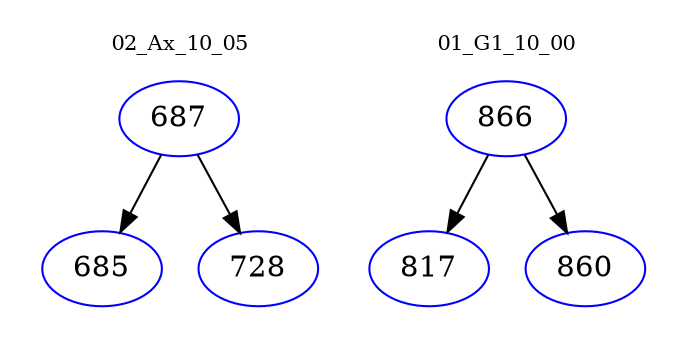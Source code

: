 digraph{
subgraph cluster_0 {
color = white
label = "02_Ax_10_05";
fontsize=10;
T0_687 [label="687", color="blue"]
T0_687 -> T0_685 [color="black"]
T0_685 [label="685", color="blue"]
T0_687 -> T0_728 [color="black"]
T0_728 [label="728", color="blue"]
}
subgraph cluster_1 {
color = white
label = "01_G1_10_00";
fontsize=10;
T1_866 [label="866", color="blue"]
T1_866 -> T1_817 [color="black"]
T1_817 [label="817", color="blue"]
T1_866 -> T1_860 [color="black"]
T1_860 [label="860", color="blue"]
}
}
